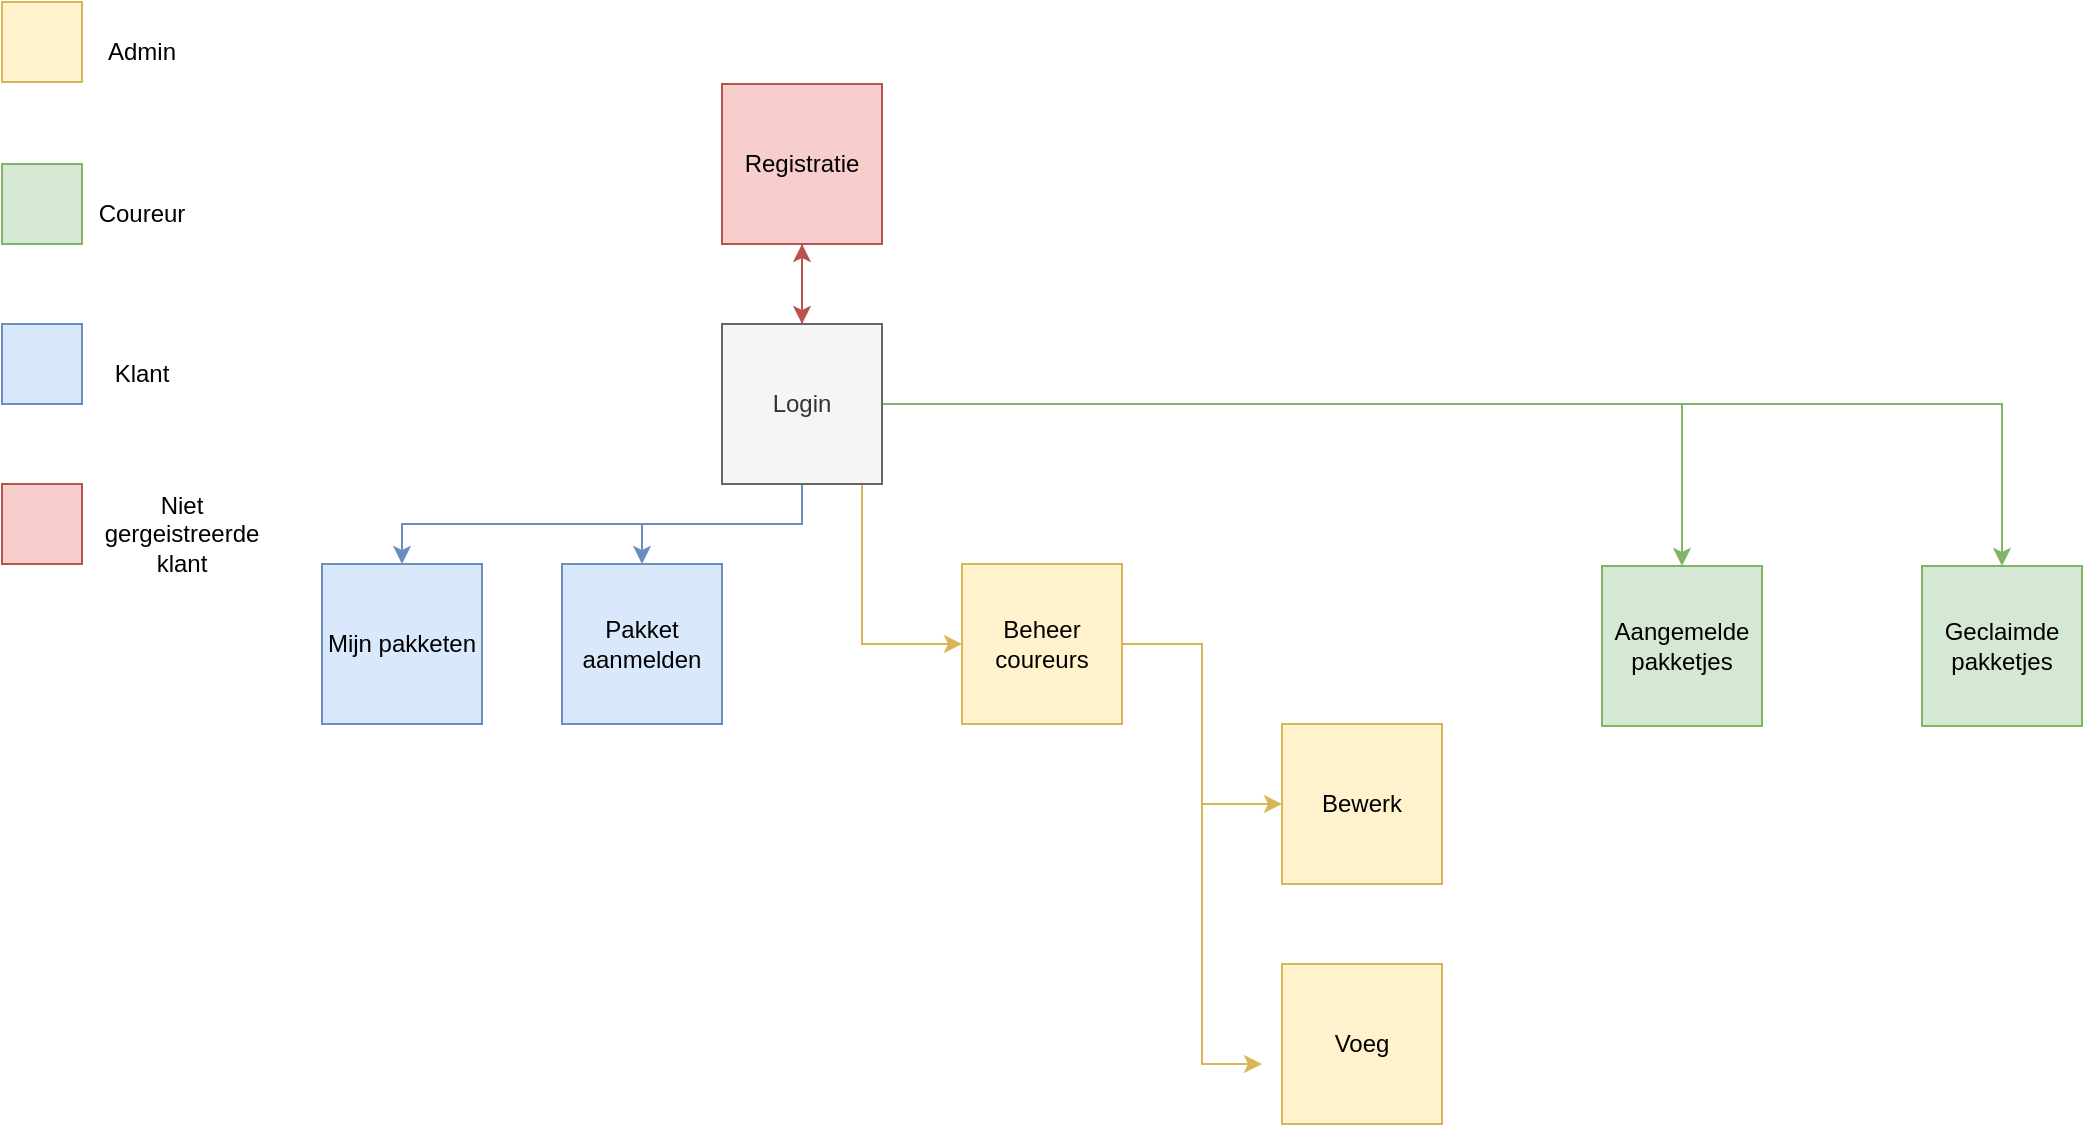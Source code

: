<mxfile version="16.5.1" type="device"><diagram id="u_fw12qA8wLa3LrhGMNa" name="Pagina-1"><mxGraphModel dx="1927" dy="2032" grid="1" gridSize="10" guides="1" tooltips="1" connect="1" arrows="1" fold="1" page="1" pageScale="1" pageWidth="827" pageHeight="1169" math="0" shadow="0"><root><mxCell id="0"/><mxCell id="1" parent="0"/><mxCell id="XfPM4m-0vSBkU83kWW11-19" style="edgeStyle=orthogonalEdgeStyle;rounded=0;orthogonalLoop=1;jettySize=auto;html=1;fontColor=none;fillColor=#fff2cc;strokeColor=#d6b656;" parent="1" source="XfPM4m-0vSBkU83kWW11-5" target="XfPM4m-0vSBkU83kWW11-7" edge="1"><mxGeometry relative="1" as="geometry"><Array as="points"><mxPoint x="190" y="320"/></Array></mxGeometry></mxCell><mxCell id="XfPM4m-0vSBkU83kWW11-25" style="edgeStyle=orthogonalEdgeStyle;rounded=0;orthogonalLoop=1;jettySize=auto;html=1;fontColor=none;fillColor=#f8cecc;strokeColor=#b85450;" parent="1" source="XfPM4m-0vSBkU83kWW11-5" target="XfPM4m-0vSBkU83kWW11-20" edge="1"><mxGeometry relative="1" as="geometry"/></mxCell><mxCell id="XfPM4m-0vSBkU83kWW11-28" style="edgeStyle=orthogonalEdgeStyle;rounded=0;orthogonalLoop=1;jettySize=auto;html=1;entryX=0.5;entryY=0;entryDx=0;entryDy=0;fontColor=none;fillColor=#dae8fc;strokeColor=#6c8ebf;" parent="1" source="XfPM4m-0vSBkU83kWW11-5" target="XfPM4m-0vSBkU83kWW11-26" edge="1"><mxGeometry relative="1" as="geometry"/></mxCell><mxCell id="XfPM4m-0vSBkU83kWW11-29" style="edgeStyle=orthogonalEdgeStyle;rounded=0;orthogonalLoop=1;jettySize=auto;html=1;entryX=0.5;entryY=0;entryDx=0;entryDy=0;fontColor=none;fillColor=#dae8fc;strokeColor=#6c8ebf;" parent="1" source="XfPM4m-0vSBkU83kWW11-5" target="XfPM4m-0vSBkU83kWW11-27" edge="1"><mxGeometry relative="1" as="geometry"><Array as="points"><mxPoint x="160" y="260"/><mxPoint x="-40" y="260"/></Array></mxGeometry></mxCell><mxCell id="XfPM4m-0vSBkU83kWW11-33" style="edgeStyle=orthogonalEdgeStyle;rounded=0;orthogonalLoop=1;jettySize=auto;html=1;entryX=0.5;entryY=0;entryDx=0;entryDy=0;fontColor=none;fillColor=#d5e8d4;strokeColor=#82b366;" parent="1" source="XfPM4m-0vSBkU83kWW11-5" target="XfPM4m-0vSBkU83kWW11-30" edge="1"><mxGeometry relative="1" as="geometry"/></mxCell><mxCell id="XfPM4m-0vSBkU83kWW11-34" style="edgeStyle=orthogonalEdgeStyle;rounded=0;orthogonalLoop=1;jettySize=auto;html=1;fontColor=none;fillColor=#d5e8d4;strokeColor=#82b366;" parent="1" source="XfPM4m-0vSBkU83kWW11-5" target="XfPM4m-0vSBkU83kWW11-32" edge="1"><mxGeometry relative="1" as="geometry"/></mxCell><mxCell id="XfPM4m-0vSBkU83kWW11-5" value="Login" style="rounded=0;whiteSpace=wrap;html=1;fillColor=#f5f5f5;fontColor=#333333;strokeColor=#666666;" parent="1" vertex="1"><mxGeometry x="120" y="160" width="80" height="80" as="geometry"/></mxCell><mxCell id="XfPM4m-0vSBkU83kWW11-6" value="Bewerk" style="rounded=0;whiteSpace=wrap;html=1;fillColor=#fff2cc;strokeColor=#d6b656;" parent="1" vertex="1"><mxGeometry x="400" y="360" width="80" height="80" as="geometry"/></mxCell><mxCell id="XfPM4m-0vSBkU83kWW11-17" style="edgeStyle=orthogonalEdgeStyle;rounded=0;orthogonalLoop=1;jettySize=auto;html=1;entryX=0;entryY=0.5;entryDx=0;entryDy=0;fontColor=none;fillColor=#fff2cc;strokeColor=#d6b656;" parent="1" source="XfPM4m-0vSBkU83kWW11-7" target="XfPM4m-0vSBkU83kWW11-6" edge="1"><mxGeometry relative="1" as="geometry"/></mxCell><mxCell id="XfPM4m-0vSBkU83kWW11-18" style="edgeStyle=orthogonalEdgeStyle;rounded=0;orthogonalLoop=1;jettySize=auto;html=1;fontColor=none;fillColor=#fff2cc;strokeColor=#d6b656;" parent="1" source="XfPM4m-0vSBkU83kWW11-7" edge="1"><mxGeometry relative="1" as="geometry"><mxPoint x="390" y="530" as="targetPoint"/><Array as="points"><mxPoint x="360" y="320"/><mxPoint x="360" y="530"/></Array></mxGeometry></mxCell><mxCell id="XfPM4m-0vSBkU83kWW11-7" value="Beheer coureurs" style="rounded=0;whiteSpace=wrap;html=1;fillColor=#fff2cc;strokeColor=#d6b656;" parent="1" vertex="1"><mxGeometry x="240" y="280" width="80" height="80" as="geometry"/></mxCell><mxCell id="XfPM4m-0vSBkU83kWW11-8" value="" style="rounded=0;whiteSpace=wrap;html=1;fillColor=#fff2cc;strokeColor=#d6b656;" parent="1" vertex="1"><mxGeometry x="-240" y="-1" width="40" height="40" as="geometry"/></mxCell><mxCell id="XfPM4m-0vSBkU83kWW11-9" value="Admin" style="text;html=1;strokeColor=none;fillColor=none;align=center;verticalAlign=middle;whiteSpace=wrap;rounded=0;fontColor=none;" parent="1" vertex="1"><mxGeometry x="-200" y="9" width="60" height="30" as="geometry"/></mxCell><mxCell id="XfPM4m-0vSBkU83kWW11-10" value="Coureur" style="text;html=1;strokeColor=none;fillColor=none;align=center;verticalAlign=middle;whiteSpace=wrap;rounded=0;fontColor=none;" parent="1" vertex="1"><mxGeometry x="-200" y="90" width="60" height="30" as="geometry"/></mxCell><mxCell id="XfPM4m-0vSBkU83kWW11-11" value="" style="rounded=0;whiteSpace=wrap;html=1;fillColor=#d5e8d4;strokeColor=#82b366;" parent="1" vertex="1"><mxGeometry x="-240" y="80" width="40" height="40" as="geometry"/></mxCell><mxCell id="XfPM4m-0vSBkU83kWW11-12" value="Klant" style="text;html=1;strokeColor=none;fillColor=none;align=center;verticalAlign=middle;whiteSpace=wrap;rounded=0;fontColor=none;" parent="1" vertex="1"><mxGeometry x="-200" y="170" width="60" height="30" as="geometry"/></mxCell><mxCell id="XfPM4m-0vSBkU83kWW11-13" value="" style="rounded=0;whiteSpace=wrap;html=1;fillColor=#dae8fc;strokeColor=#6c8ebf;" parent="1" vertex="1"><mxGeometry x="-240" y="160" width="40" height="40" as="geometry"/></mxCell><mxCell id="XfPM4m-0vSBkU83kWW11-14" value="Niet gergeistreerde klant" style="text;html=1;strokeColor=none;fillColor=none;align=center;verticalAlign=middle;whiteSpace=wrap;rounded=0;fontColor=none;" parent="1" vertex="1"><mxGeometry x="-180" y="250" width="60" height="30" as="geometry"/></mxCell><mxCell id="XfPM4m-0vSBkU83kWW11-15" value="" style="rounded=0;whiteSpace=wrap;html=1;fillColor=#f8cecc;strokeColor=#b85450;" parent="1" vertex="1"><mxGeometry x="-240" y="240" width="40" height="40" as="geometry"/></mxCell><mxCell id="XfPM4m-0vSBkU83kWW11-16" value="Voeg" style="rounded=0;whiteSpace=wrap;html=1;fillColor=#fff2cc;strokeColor=#d6b656;" parent="1" vertex="1"><mxGeometry x="400" y="480" width="80" height="80" as="geometry"/></mxCell><mxCell id="XfPM4m-0vSBkU83kWW11-24" style="edgeStyle=orthogonalEdgeStyle;rounded=0;orthogonalLoop=1;jettySize=auto;html=1;entryX=0.5;entryY=0;entryDx=0;entryDy=0;fontColor=none;fillColor=#f8cecc;strokeColor=#b85450;" parent="1" source="XfPM4m-0vSBkU83kWW11-20" target="XfPM4m-0vSBkU83kWW11-5" edge="1"><mxGeometry relative="1" as="geometry"/></mxCell><mxCell id="XfPM4m-0vSBkU83kWW11-20" value="Registratie" style="rounded=0;whiteSpace=wrap;html=1;fillColor=#f8cecc;strokeColor=#b85450;" parent="1" vertex="1"><mxGeometry x="120" y="40" width="80" height="80" as="geometry"/></mxCell><mxCell id="XfPM4m-0vSBkU83kWW11-26" value="Pakket aanmelden" style="rounded=0;whiteSpace=wrap;html=1;fillColor=#dae8fc;strokeColor=#6c8ebf;" parent="1" vertex="1"><mxGeometry x="40" y="280" width="80" height="80" as="geometry"/></mxCell><mxCell id="XfPM4m-0vSBkU83kWW11-27" value="Mijn pakketen" style="rounded=0;whiteSpace=wrap;html=1;fillColor=#dae8fc;strokeColor=#6c8ebf;" parent="1" vertex="1"><mxGeometry x="-80" y="280" width="80" height="80" as="geometry"/></mxCell><mxCell id="XfPM4m-0vSBkU83kWW11-30" value="Aangemelde pakketjes" style="rounded=0;whiteSpace=wrap;html=1;fillColor=#d5e8d4;strokeColor=#82b366;" parent="1" vertex="1"><mxGeometry x="560" y="281" width="80" height="80" as="geometry"/></mxCell><mxCell id="XfPM4m-0vSBkU83kWW11-32" value="Geclaimde pakketjes" style="rounded=0;whiteSpace=wrap;html=1;fillColor=#d5e8d4;strokeColor=#82b366;" parent="1" vertex="1"><mxGeometry x="720" y="281" width="80" height="80" as="geometry"/></mxCell></root></mxGraphModel></diagram></mxfile>